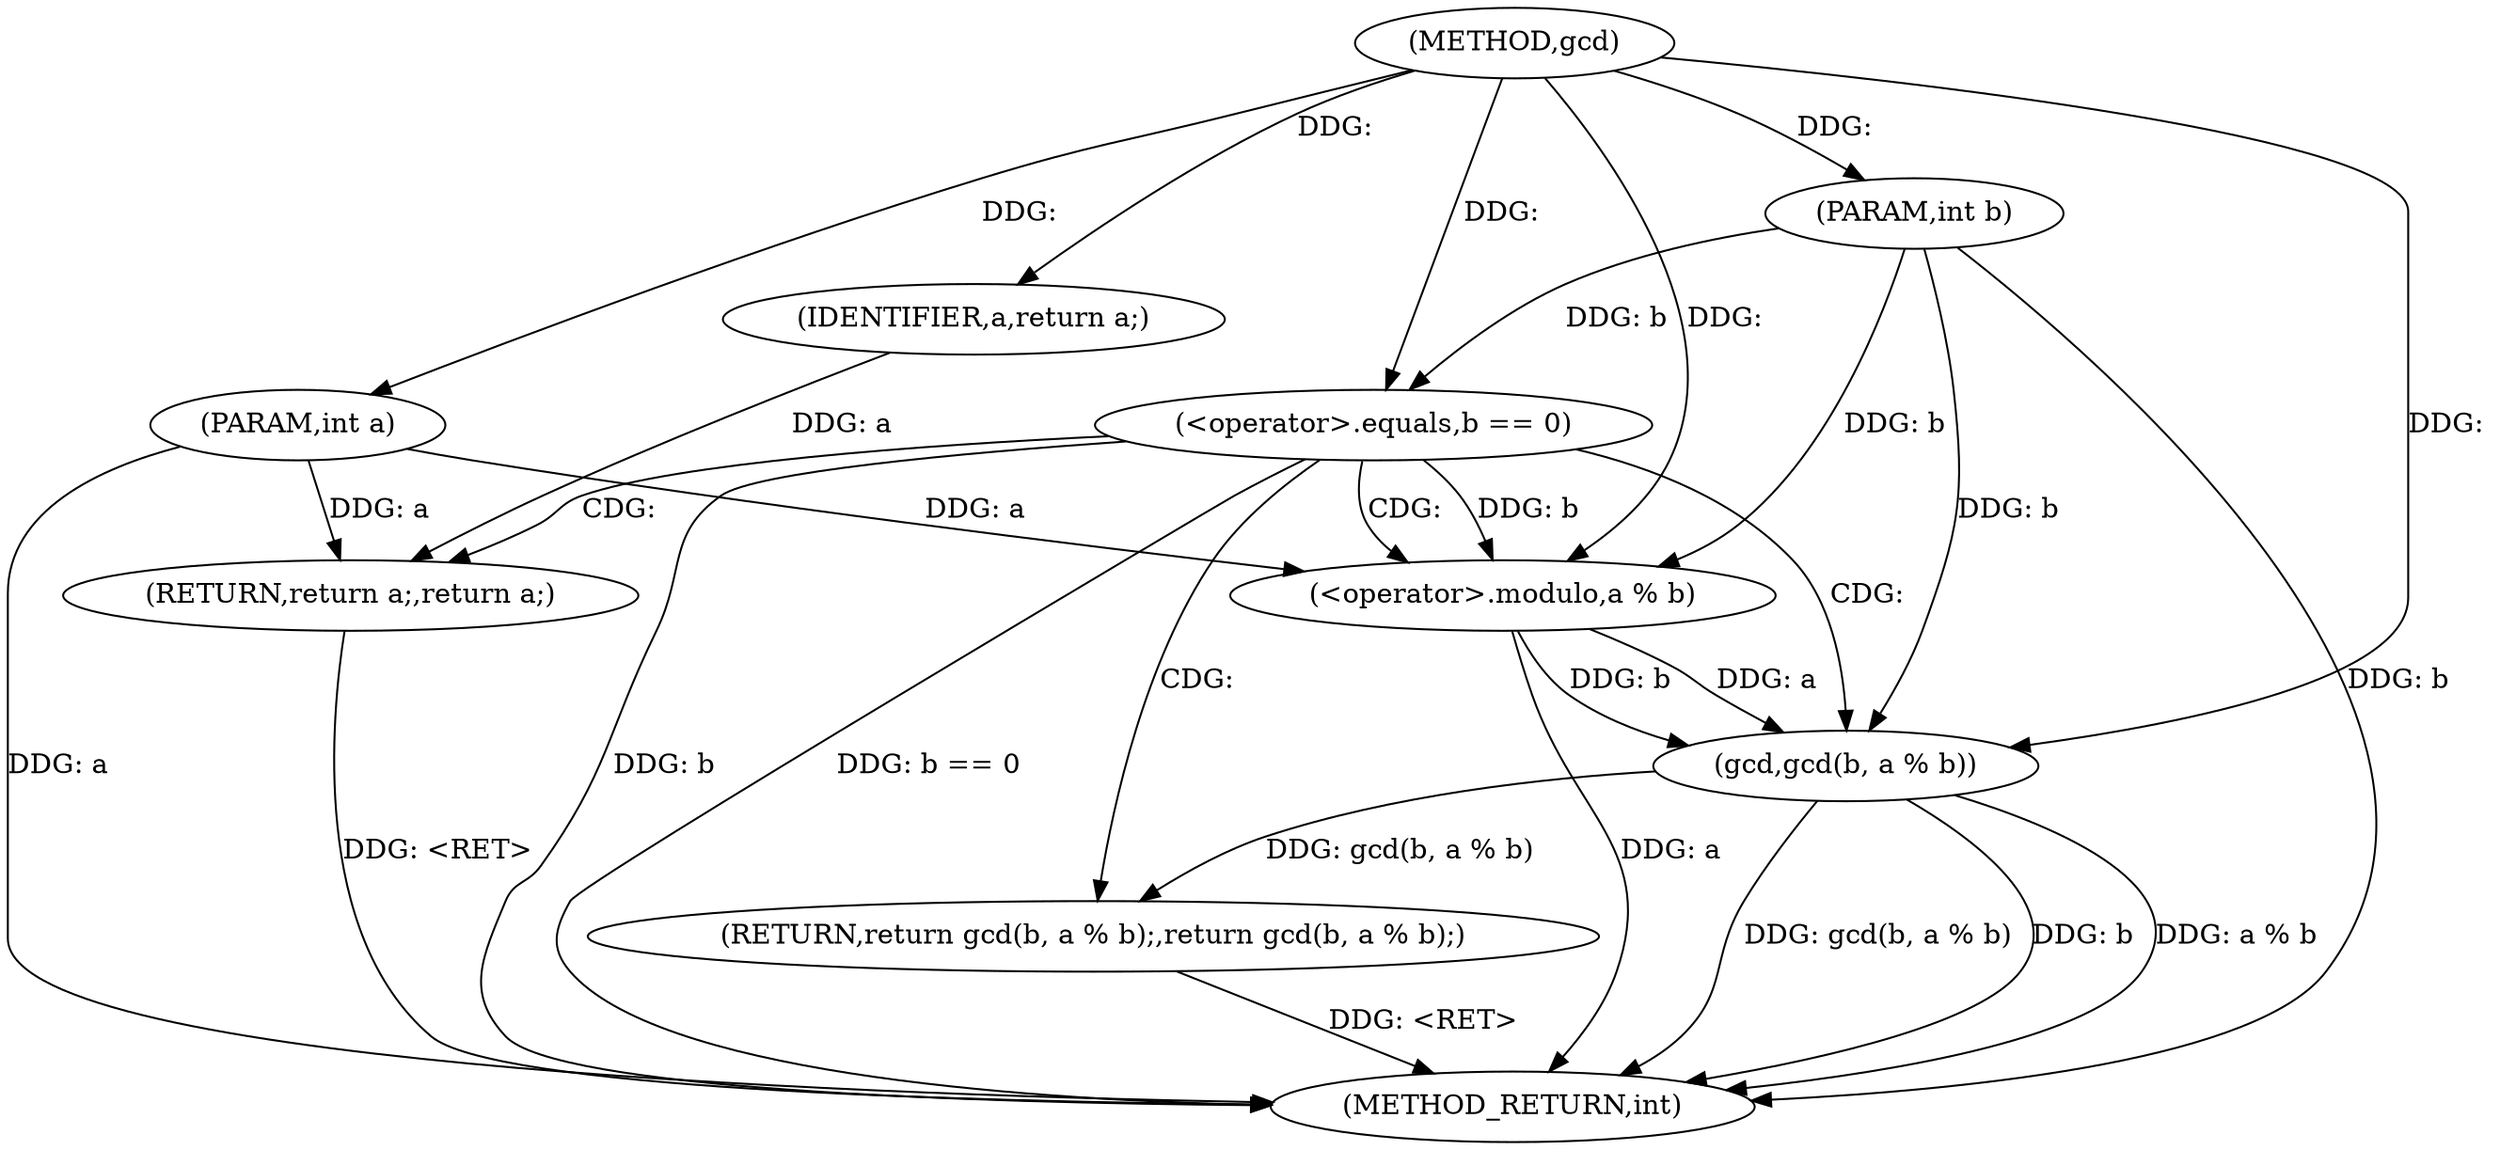 digraph "gcd" {  
"1000334" [label = "(METHOD,gcd)" ]
"1000351" [label = "(METHOD_RETURN,int)" ]
"1000335" [label = "(PARAM,int a)" ]
"1000336" [label = "(PARAM,int b)" ]
"1000339" [label = "(<operator>.equals,b == 0)" ]
"1000342" [label = "(RETURN,return a;,return a;)" ]
"1000343" [label = "(IDENTIFIER,a,return a;)" ]
"1000345" [label = "(RETURN,return gcd(b, a % b);,return gcd(b, a % b);)" ]
"1000346" [label = "(gcd,gcd(b, a % b))" ]
"1000348" [label = "(<operator>.modulo,a % b)" ]
  "1000342" -> "1000351"  [ label = "DDG: <RET>"] 
  "1000345" -> "1000351"  [ label = "DDG: <RET>"] 
  "1000335" -> "1000351"  [ label = "DDG: a"] 
  "1000336" -> "1000351"  [ label = "DDG: b"] 
  "1000339" -> "1000351"  [ label = "DDG: b"] 
  "1000339" -> "1000351"  [ label = "DDG: b == 0"] 
  "1000346" -> "1000351"  [ label = "DDG: b"] 
  "1000348" -> "1000351"  [ label = "DDG: a"] 
  "1000346" -> "1000351"  [ label = "DDG: a % b"] 
  "1000346" -> "1000351"  [ label = "DDG: gcd(b, a % b)"] 
  "1000334" -> "1000335"  [ label = "DDG: "] 
  "1000334" -> "1000336"  [ label = "DDG: "] 
  "1000343" -> "1000342"  [ label = "DDG: a"] 
  "1000335" -> "1000342"  [ label = "DDG: a"] 
  "1000336" -> "1000339"  [ label = "DDG: b"] 
  "1000334" -> "1000339"  [ label = "DDG: "] 
  "1000334" -> "1000343"  [ label = "DDG: "] 
  "1000346" -> "1000345"  [ label = "DDG: gcd(b, a % b)"] 
  "1000348" -> "1000346"  [ label = "DDG: b"] 
  "1000336" -> "1000346"  [ label = "DDG: b"] 
  "1000334" -> "1000346"  [ label = "DDG: "] 
  "1000348" -> "1000346"  [ label = "DDG: a"] 
  "1000335" -> "1000348"  [ label = "DDG: a"] 
  "1000334" -> "1000348"  [ label = "DDG: "] 
  "1000339" -> "1000348"  [ label = "DDG: b"] 
  "1000336" -> "1000348"  [ label = "DDG: b"] 
  "1000339" -> "1000345"  [ label = "CDG: "] 
  "1000339" -> "1000346"  [ label = "CDG: "] 
  "1000339" -> "1000342"  [ label = "CDG: "] 
  "1000339" -> "1000348"  [ label = "CDG: "] 
}
